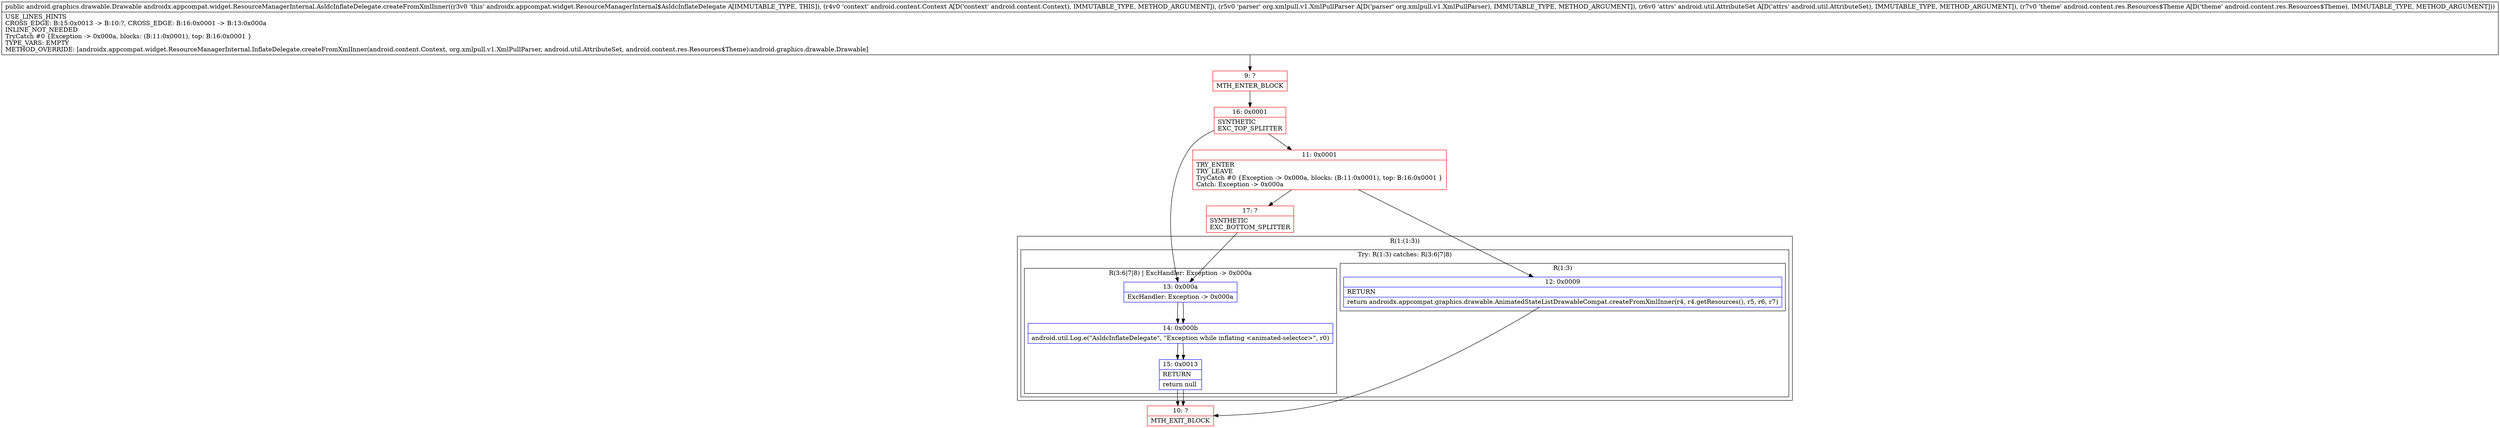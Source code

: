 digraph "CFG forandroidx.appcompat.widget.ResourceManagerInternal.AsldcInflateDelegate.createFromXmlInner(Landroid\/content\/Context;Lorg\/xmlpull\/v1\/XmlPullParser;Landroid\/util\/AttributeSet;Landroid\/content\/res\/Resources$Theme;)Landroid\/graphics\/drawable\/Drawable;" {
subgraph cluster_Region_2000126247 {
label = "R(1:(1:3))";
node [shape=record,color=blue];
subgraph cluster_TryCatchRegion_54459048 {
label = "Try: R(1:3) catches: R(3:6|7|8)";
node [shape=record,color=blue];
subgraph cluster_Region_988036543 {
label = "R(1:3)";
node [shape=record,color=blue];
Node_12 [shape=record,label="{12\:\ 0x0009|RETURN\l|return androidx.appcompat.graphics.drawable.AnimatedStateListDrawableCompat.createFromXmlInner(r4, r4.getResources(), r5, r6, r7)\l}"];
}
subgraph cluster_Region_133234672 {
label = "R(3:6|7|8) | ExcHandler: Exception \-\> 0x000a\l";
node [shape=record,color=blue];
Node_13 [shape=record,label="{13\:\ 0x000a|ExcHandler: Exception \-\> 0x000a\l}"];
Node_14 [shape=record,label="{14\:\ 0x000b|android.util.Log.e(\"AsldcInflateDelegate\", \"Exception while inflating \<animated\-selector\>\", r0)\l}"];
Node_15 [shape=record,label="{15\:\ 0x0013|RETURN\l|return null\l}"];
}
}
}
subgraph cluster_Region_133234672 {
label = "R(3:6|7|8) | ExcHandler: Exception \-\> 0x000a\l";
node [shape=record,color=blue];
Node_13 [shape=record,label="{13\:\ 0x000a|ExcHandler: Exception \-\> 0x000a\l}"];
Node_14 [shape=record,label="{14\:\ 0x000b|android.util.Log.e(\"AsldcInflateDelegate\", \"Exception while inflating \<animated\-selector\>\", r0)\l}"];
Node_15 [shape=record,label="{15\:\ 0x0013|RETURN\l|return null\l}"];
}
Node_9 [shape=record,color=red,label="{9\:\ ?|MTH_ENTER_BLOCK\l}"];
Node_16 [shape=record,color=red,label="{16\:\ 0x0001|SYNTHETIC\lEXC_TOP_SPLITTER\l}"];
Node_11 [shape=record,color=red,label="{11\:\ 0x0001|TRY_ENTER\lTRY_LEAVE\lTryCatch #0 \{Exception \-\> 0x000a, blocks: (B:11:0x0001), top: B:16:0x0001 \}\lCatch: Exception \-\> 0x000a\l}"];
Node_10 [shape=record,color=red,label="{10\:\ ?|MTH_EXIT_BLOCK\l}"];
Node_17 [shape=record,color=red,label="{17\:\ ?|SYNTHETIC\lEXC_BOTTOM_SPLITTER\l}"];
MethodNode[shape=record,label="{public android.graphics.drawable.Drawable androidx.appcompat.widget.ResourceManagerInternal.AsldcInflateDelegate.createFromXmlInner((r3v0 'this' androidx.appcompat.widget.ResourceManagerInternal$AsldcInflateDelegate A[IMMUTABLE_TYPE, THIS]), (r4v0 'context' android.content.Context A[D('context' android.content.Context), IMMUTABLE_TYPE, METHOD_ARGUMENT]), (r5v0 'parser' org.xmlpull.v1.XmlPullParser A[D('parser' org.xmlpull.v1.XmlPullParser), IMMUTABLE_TYPE, METHOD_ARGUMENT]), (r6v0 'attrs' android.util.AttributeSet A[D('attrs' android.util.AttributeSet), IMMUTABLE_TYPE, METHOD_ARGUMENT]), (r7v0 'theme' android.content.res.Resources$Theme A[D('theme' android.content.res.Resources$Theme), IMMUTABLE_TYPE, METHOD_ARGUMENT]))  | USE_LINES_HINTS\lCROSS_EDGE: B:15:0x0013 \-\> B:10:?, CROSS_EDGE: B:16:0x0001 \-\> B:13:0x000a\lINLINE_NOT_NEEDED\lTryCatch #0 \{Exception \-\> 0x000a, blocks: (B:11:0x0001), top: B:16:0x0001 \}\lTYPE_VARS: EMPTY\lMETHOD_OVERRIDE: [androidx.appcompat.widget.ResourceManagerInternal.InflateDelegate.createFromXmlInner(android.content.Context, org.xmlpull.v1.XmlPullParser, android.util.AttributeSet, android.content.res.Resources$Theme):android.graphics.drawable.Drawable]\l}"];
MethodNode -> Node_9;Node_12 -> Node_10;
Node_13 -> Node_14;
Node_14 -> Node_15;
Node_15 -> Node_10;
Node_13 -> Node_14;
Node_14 -> Node_15;
Node_15 -> Node_10;
Node_9 -> Node_16;
Node_16 -> Node_11;
Node_16 -> Node_13;
Node_11 -> Node_12;
Node_11 -> Node_17;
Node_17 -> Node_13;
}

